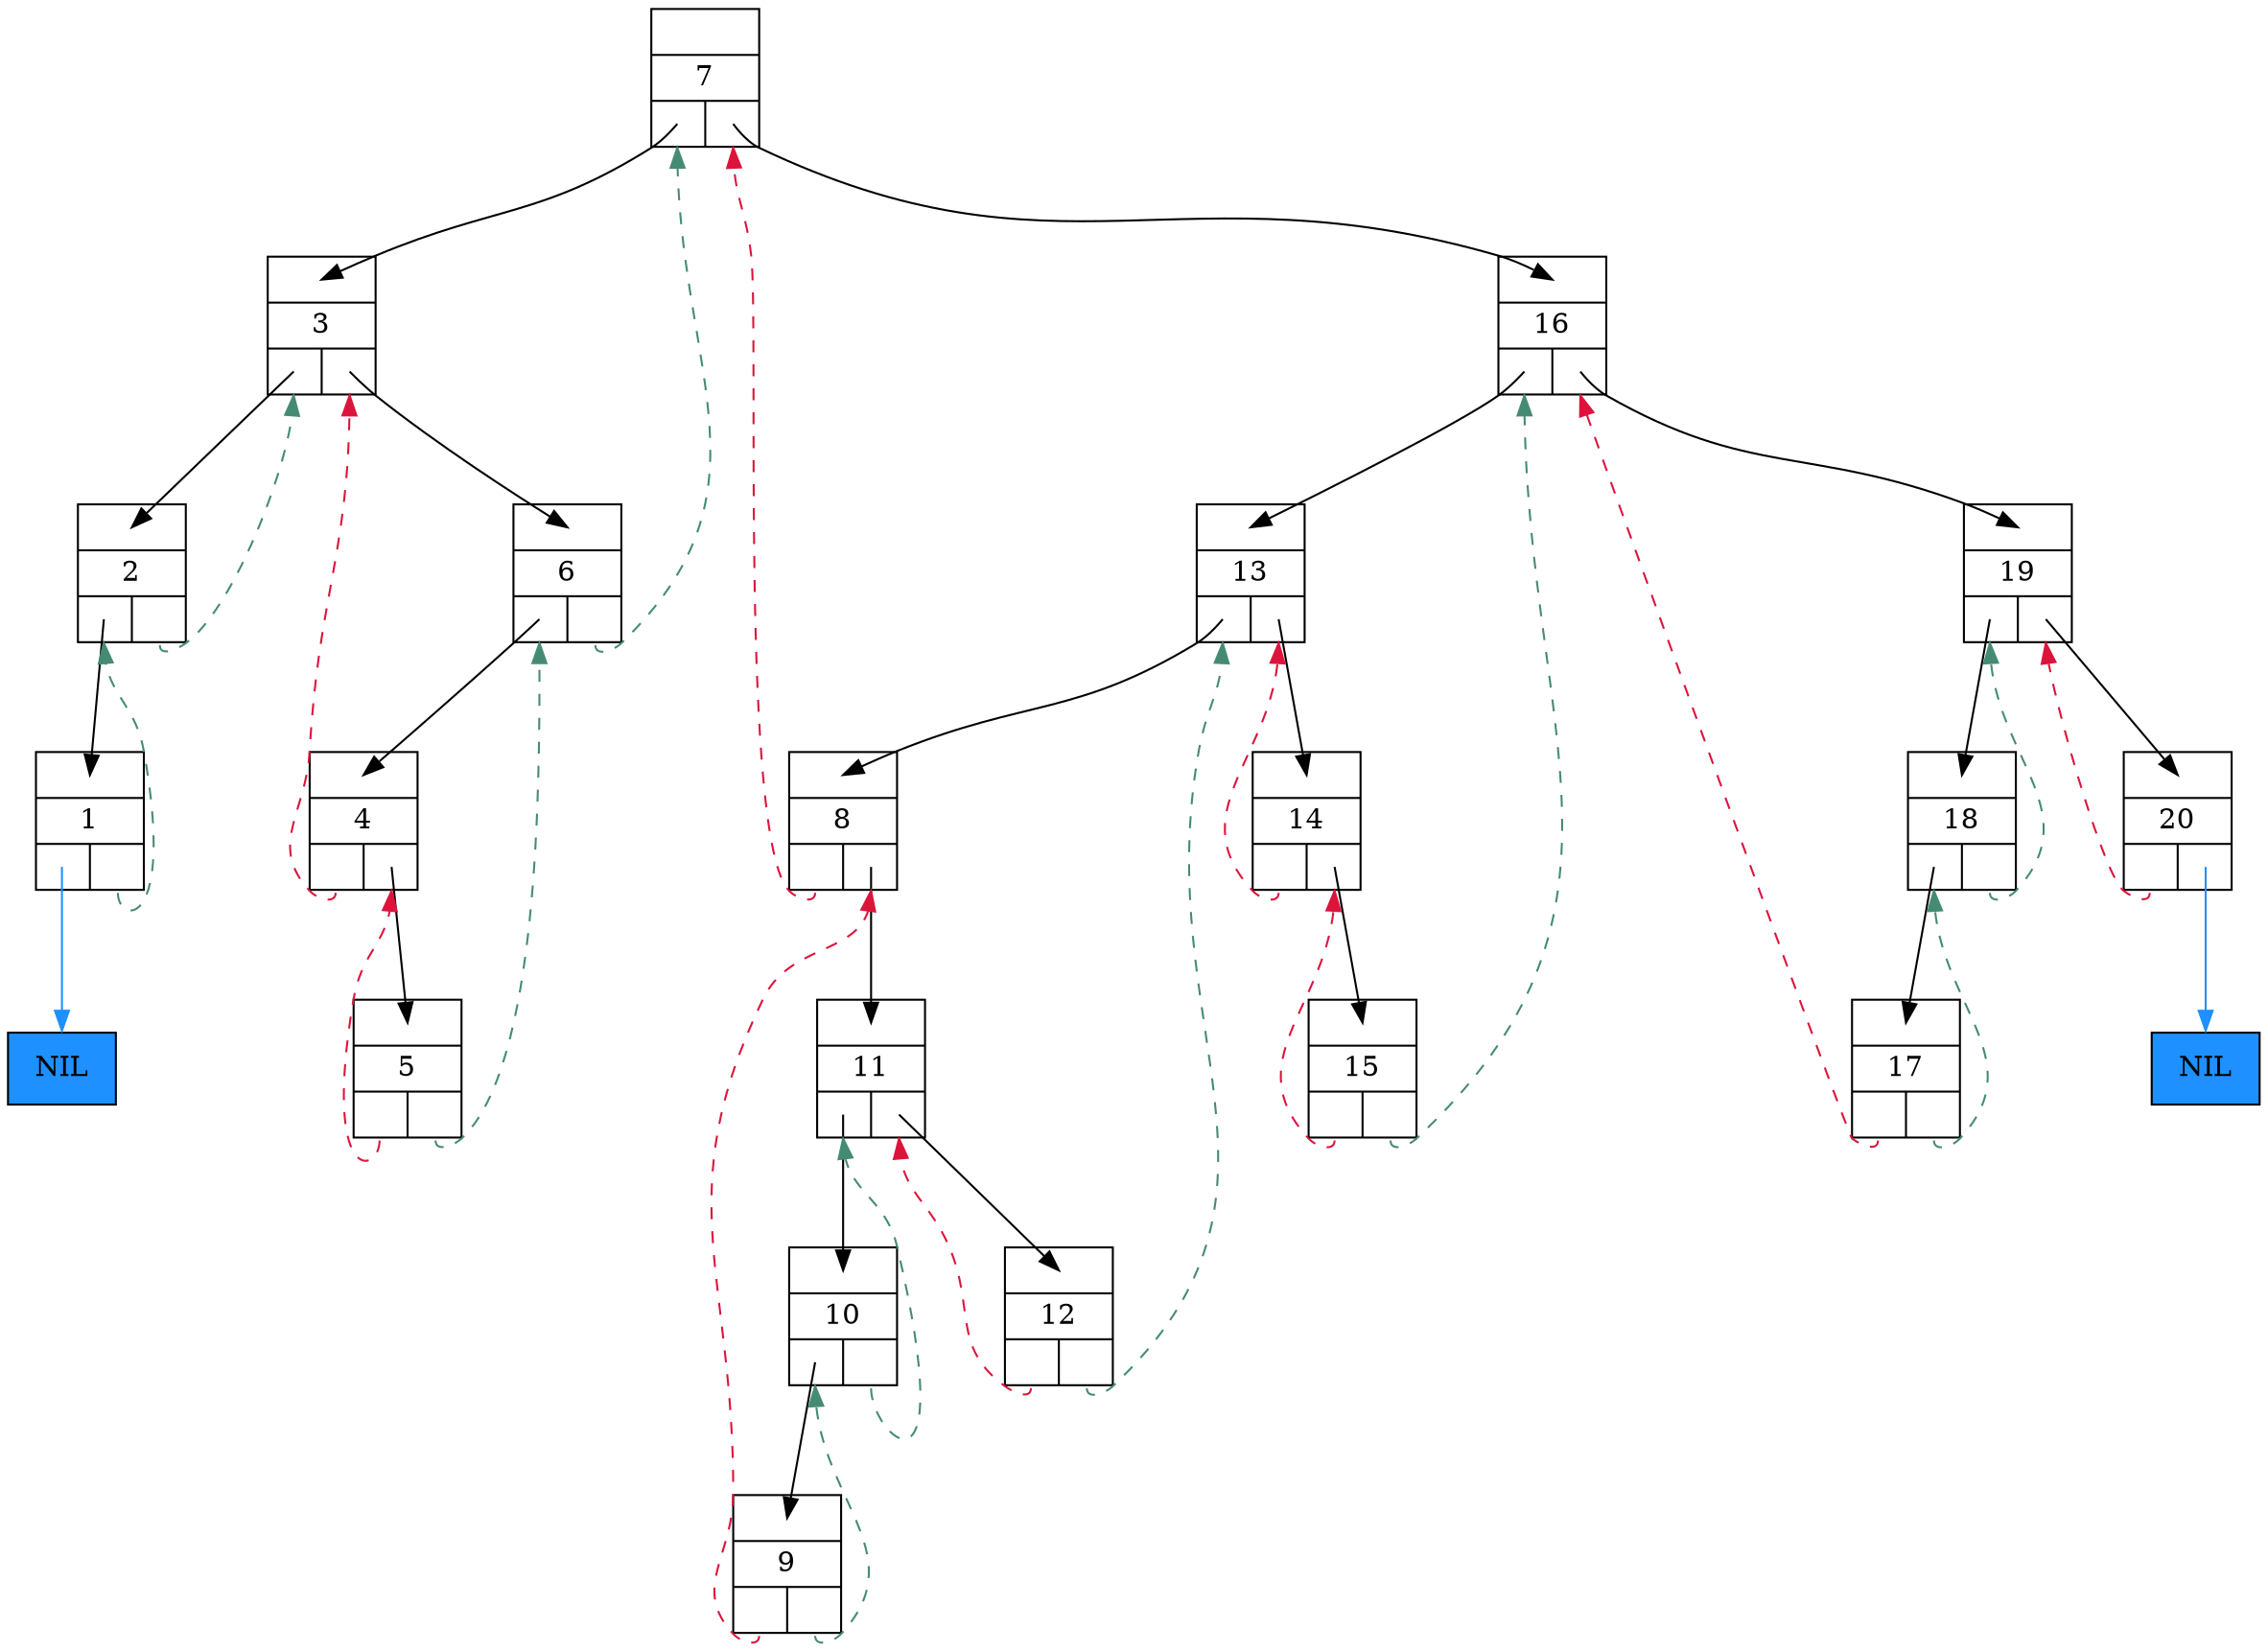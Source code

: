 digraph ThreadedBinaryTree {
	graph [ranksep=0.75, nodesep = 0.75];
	node [shape = record];

	n7 [label="{{<parent>}|7|{<left>|<right>}}"];
	n7:left:c -> n3:parent:c [headclip=false, tailclip=false]
	n7:right:c -> n16:parent:c [headclip=false, tailclip=false]
	n3 [label="{{<parent>}|3|{<left>|<right>}}"];
	n3:left:c -> n2:parent:c [headclip=false, tailclip=false]
	n3:right:c -> n6:parent:c [headclip=false, tailclip=false]
	n2 [label="{{<parent>}|2|{<left>|<right>}}"];
	n2:left:c -> n1:parent:c [headclip=false, tailclip=false]
	n2:right:s -> n3:left:s [style=dashed, headclip=false, tailclip=false, color=aquamarine4]
	n1 [label="{{<parent>}|1|{<left>|<right>}}"];
	lnil1 [style=filled, fillcolor=dodgerblue, label="NIL"];
	n1:left:c -> lnil1:n [headclip=false, tailclip=false, color=dodgerblue]
	n1:right:s -> n2:left:s [style=dashed, headclip=false, tailclip=false, color=aquamarine4]
	n6 [label="{{<parent>}|6|{<left>|<right>}}"];
	n6:left:c -> n4:parent:c [headclip=false, tailclip=false]
	n6:right:s -> n7:left:s [style=dashed, headclip=false, tailclip=false, color=aquamarine4]
	n4 [label="{{<parent>}|4|{<left>|<right>}}"];
	n4:left:s -> n3:right:s [style=dashed, headclip=false, tailclip=false, color=crimson]
	n4:right:c -> n5:parent:c [headclip=false, tailclip=false]
	n5 [label="{{<parent>}|5|{<left>|<right>}}"];
	n5:left:s -> n4:right:s [style=dashed, headclip=false, tailclip=false, color=crimson]
	n5:right:s -> n6:left:s [style=dashed, headclip=false, tailclip=false, color=aquamarine4]
	n16 [label="{{<parent>}|16|{<left>|<right>}}"];
	n16:left:c -> n13:parent:c [headclip=false, tailclip=false]
	n16:right:c -> n19:parent:c [headclip=false, tailclip=false]
	n13 [label="{{<parent>}|13|{<left>|<right>}}"];
	n13:left:c -> n8:parent:c [headclip=false, tailclip=false]
	n13:right:c -> n14:parent:c [headclip=false, tailclip=false]
	n8 [label="{{<parent>}|8|{<left>|<right>}}"];
	n8:left:s -> n7:right:s [style=dashed, headclip=false, tailclip=false, color=crimson]
	n8:right:c -> n11:parent:c [headclip=false, tailclip=false]
	n11 [label="{{<parent>}|11|{<left>|<right>}}"];
	n11:left:c -> n10:parent:c [headclip=false, tailclip=false]
	n11:right:c -> n12:parent:c [headclip=false, tailclip=false]
	n10 [label="{{<parent>}|10|{<left>|<right>}}"];
	n10:left:c -> n9:parent:c [headclip=false, tailclip=false]
	n10:right:s -> n11:left:s [style=dashed, headclip=false, tailclip=false, color=aquamarine4]
	n9 [label="{{<parent>}|9|{<left>|<right>}}"];
	n9:left:s -> n8:right:s [style=dashed, headclip=false, tailclip=false, color=crimson]
	n9:right:s -> n10:left:s [style=dashed, headclip=false, tailclip=false, color=aquamarine4]
	n12 [label="{{<parent>}|12|{<left>|<right>}}"];
	n12:left:s -> n11:right:s [style=dashed, headclip=false, tailclip=false, color=crimson]
	n12:right:s -> n13:left:s [style=dashed, headclip=false, tailclip=false, color=aquamarine4]
	n14 [label="{{<parent>}|14|{<left>|<right>}}"];
	n14:left:s -> n13:right:s [style=dashed, headclip=false, tailclip=false, color=crimson]
	n14:right:c -> n15:parent:c [headclip=false, tailclip=false]
	n15 [label="{{<parent>}|15|{<left>|<right>}}"];
	n15:left:s -> n14:right:s [style=dashed, headclip=false, tailclip=false, color=crimson]
	n15:right:s -> n16:left:s [style=dashed, headclip=false, tailclip=false, color=aquamarine4]
	n19 [label="{{<parent>}|19|{<left>|<right>}}"];
	n19:left:c -> n18:parent:c [headclip=false, tailclip=false]
	n19:right:c -> n20:parent:c [headclip=false, tailclip=false]
	n18 [label="{{<parent>}|18|{<left>|<right>}}"];
	n18:left:c -> n17:parent:c [headclip=false, tailclip=false]
	n18:right:s -> n19:left:s [style=dashed, headclip=false, tailclip=false, color=aquamarine4]
	n17 [label="{{<parent>}|17|{<left>|<right>}}"];
	n17:left:s -> n16:right:s [style=dashed, headclip=false, tailclip=false, color=crimson]
	n17:right:s -> n18:left:s [style=dashed, headclip=false, tailclip=false, color=aquamarine4]
	n20 [label="{{<parent>}|20|{<left>|<right>}}"];
	n20:left:s -> n19:right:s [style=dashed, headclip=false, tailclip=false, color=crimson]
	rnil20 [style=filled, fillcolor=dodgerblue, label="NIL"];
	n20:right:c -> rnil20:n [headclip=false, tailclip=false, color=dodgerblue]

}
